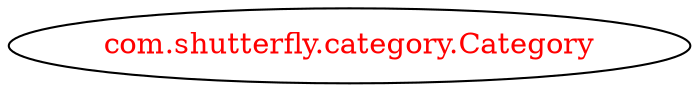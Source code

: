 digraph dependencyGraph {
 concentrate=true;
 ranksep="2.0";
 rankdir="LR"; 
 splines="ortho";
"com.shutterfly.category.Category" [fontcolor="red"];
}